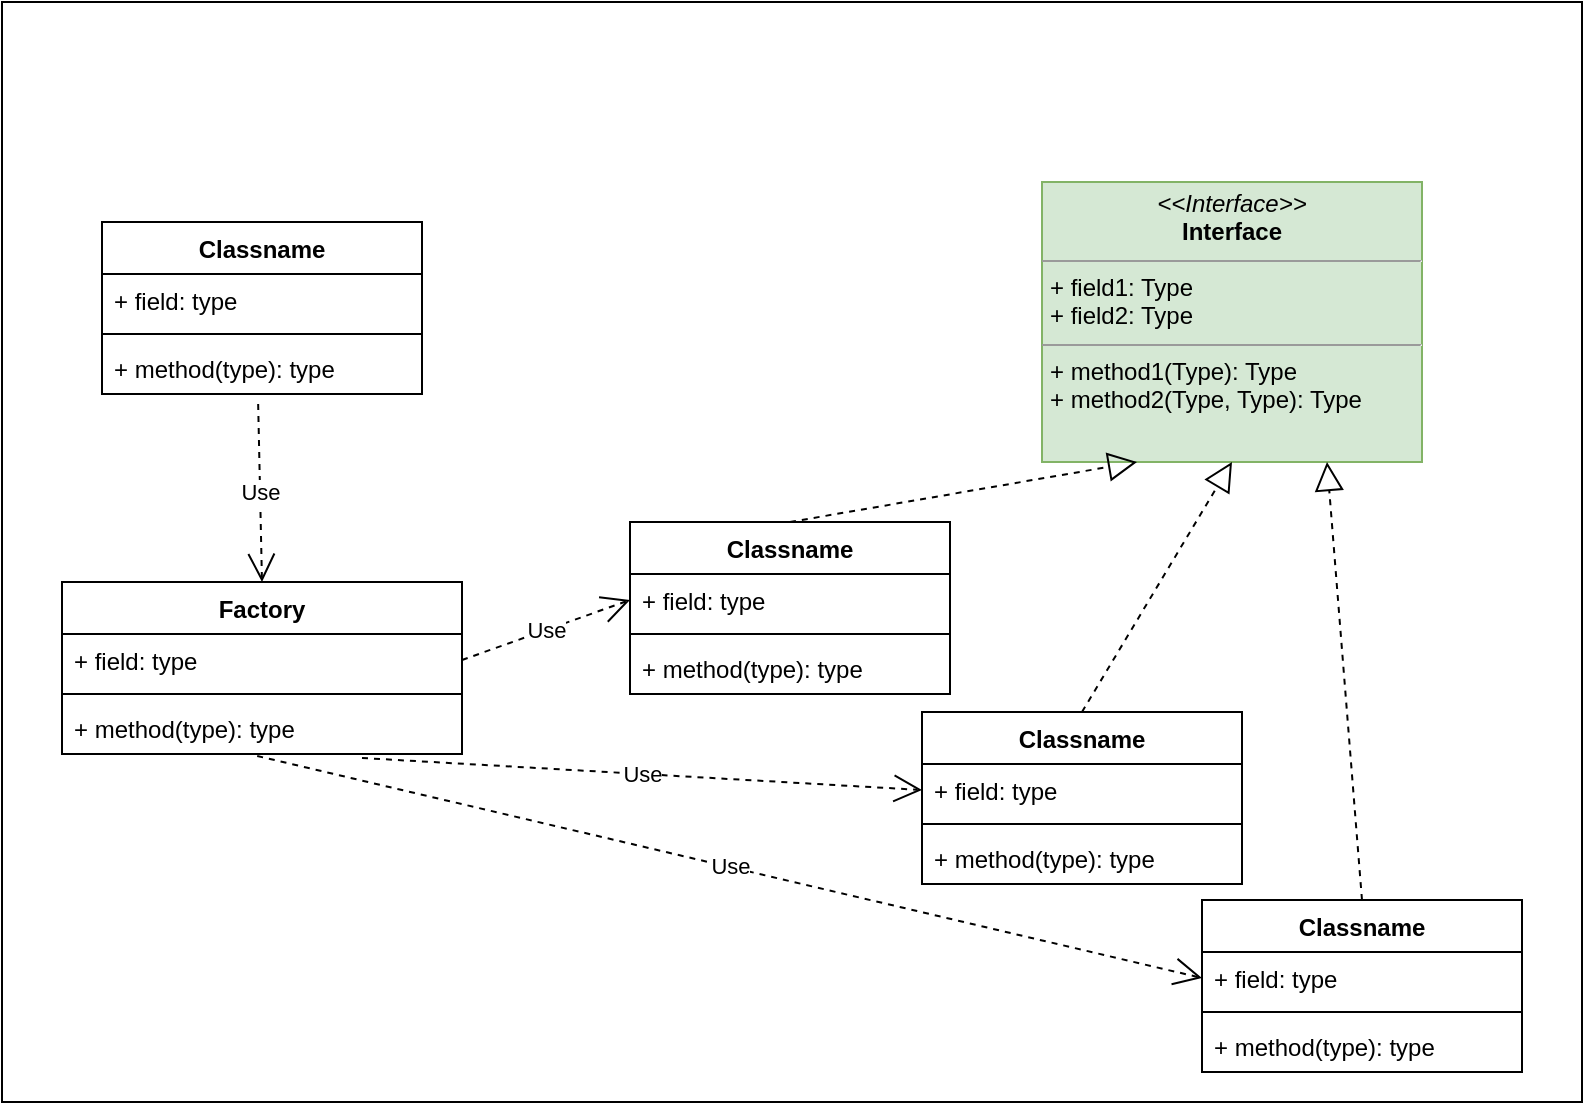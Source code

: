 <mxfile version="16.1.2" type="github">
  <diagram id="5WbMa0QUypY5rfFKyeOs" name="Page-1">
    <mxGraphModel dx="1000" dy="658" grid="1" gridSize="10" guides="1" tooltips="1" connect="1" arrows="1" fold="1" page="1" pageScale="1" pageWidth="827" pageHeight="1169" math="0" shadow="0">
      <root>
        <mxCell id="0" />
        <mxCell id="1" parent="0" />
        <mxCell id="dzUyrbTU4UxHSOgu5m71-33" value="Object" style="html=1;" vertex="1" parent="1">
          <mxGeometry x="20" y="50" width="790" height="550" as="geometry" />
        </mxCell>
        <mxCell id="dzUyrbTU4UxHSOgu5m71-1" value="&lt;p style=&quot;margin:0px;margin-top:4px;text-align:center;&quot;&gt;&lt;i&gt;&amp;lt;&amp;lt;Interface&amp;gt;&amp;gt;&lt;/i&gt;&lt;br/&gt;&lt;b&gt;Interface&lt;/b&gt;&lt;/p&gt;&lt;hr size=&quot;1&quot;/&gt;&lt;p style=&quot;margin:0px;margin-left:4px;&quot;&gt;+ field1: Type&lt;br/&gt;+ field2: Type&lt;/p&gt;&lt;hr size=&quot;1&quot;/&gt;&lt;p style=&quot;margin:0px;margin-left:4px;&quot;&gt;+ method1(Type): Type&lt;br/&gt;+ method2(Type, Type): Type&lt;/p&gt;" style="verticalAlign=top;align=left;overflow=fill;fontSize=12;fontFamily=Helvetica;html=1;fillColor=#d5e8d4;strokeColor=#82b366;" vertex="1" parent="1">
          <mxGeometry x="540" y="140" width="190" height="140" as="geometry" />
        </mxCell>
        <mxCell id="dzUyrbTU4UxHSOgu5m71-2" value="Classname" style="swimlane;fontStyle=1;align=center;verticalAlign=top;childLayout=stackLayout;horizontal=1;startSize=26;horizontalStack=0;resizeParent=1;resizeParentMax=0;resizeLast=0;collapsible=1;marginBottom=0;" vertex="1" parent="1">
          <mxGeometry x="334" y="310" width="160" height="86" as="geometry" />
        </mxCell>
        <mxCell id="dzUyrbTU4UxHSOgu5m71-3" value="+ field: type" style="text;strokeColor=none;fillColor=none;align=left;verticalAlign=top;spacingLeft=4;spacingRight=4;overflow=hidden;rotatable=0;points=[[0,0.5],[1,0.5]];portConstraint=eastwest;" vertex="1" parent="dzUyrbTU4UxHSOgu5m71-2">
          <mxGeometry y="26" width="160" height="26" as="geometry" />
        </mxCell>
        <mxCell id="dzUyrbTU4UxHSOgu5m71-4" value="" style="line;strokeWidth=1;fillColor=none;align=left;verticalAlign=middle;spacingTop=-1;spacingLeft=3;spacingRight=3;rotatable=0;labelPosition=right;points=[];portConstraint=eastwest;" vertex="1" parent="dzUyrbTU4UxHSOgu5m71-2">
          <mxGeometry y="52" width="160" height="8" as="geometry" />
        </mxCell>
        <mxCell id="dzUyrbTU4UxHSOgu5m71-5" value="+ method(type): type" style="text;strokeColor=none;fillColor=none;align=left;verticalAlign=top;spacingLeft=4;spacingRight=4;overflow=hidden;rotatable=0;points=[[0,0.5],[1,0.5]];portConstraint=eastwest;" vertex="1" parent="dzUyrbTU4UxHSOgu5m71-2">
          <mxGeometry y="60" width="160" height="26" as="geometry" />
        </mxCell>
        <mxCell id="dzUyrbTU4UxHSOgu5m71-6" value="Classname" style="swimlane;fontStyle=1;align=center;verticalAlign=top;childLayout=stackLayout;horizontal=1;startSize=26;horizontalStack=0;resizeParent=1;resizeParentMax=0;resizeLast=0;collapsible=1;marginBottom=0;" vertex="1" parent="1">
          <mxGeometry x="480" y="405" width="160" height="86" as="geometry" />
        </mxCell>
        <mxCell id="dzUyrbTU4UxHSOgu5m71-7" value="+ field: type" style="text;strokeColor=none;fillColor=none;align=left;verticalAlign=top;spacingLeft=4;spacingRight=4;overflow=hidden;rotatable=0;points=[[0,0.5],[1,0.5]];portConstraint=eastwest;" vertex="1" parent="dzUyrbTU4UxHSOgu5m71-6">
          <mxGeometry y="26" width="160" height="26" as="geometry" />
        </mxCell>
        <mxCell id="dzUyrbTU4UxHSOgu5m71-8" value="" style="line;strokeWidth=1;fillColor=none;align=left;verticalAlign=middle;spacingTop=-1;spacingLeft=3;spacingRight=3;rotatable=0;labelPosition=right;points=[];portConstraint=eastwest;" vertex="1" parent="dzUyrbTU4UxHSOgu5m71-6">
          <mxGeometry y="52" width="160" height="8" as="geometry" />
        </mxCell>
        <mxCell id="dzUyrbTU4UxHSOgu5m71-9" value="+ method(type): type" style="text;strokeColor=none;fillColor=none;align=left;verticalAlign=top;spacingLeft=4;spacingRight=4;overflow=hidden;rotatable=0;points=[[0,0.5],[1,0.5]];portConstraint=eastwest;" vertex="1" parent="dzUyrbTU4UxHSOgu5m71-6">
          <mxGeometry y="60" width="160" height="26" as="geometry" />
        </mxCell>
        <mxCell id="dzUyrbTU4UxHSOgu5m71-10" value="Classname" style="swimlane;fontStyle=1;align=center;verticalAlign=top;childLayout=stackLayout;horizontal=1;startSize=26;horizontalStack=0;resizeParent=1;resizeParentMax=0;resizeLast=0;collapsible=1;marginBottom=0;" vertex="1" parent="1">
          <mxGeometry x="620" y="499" width="160" height="86" as="geometry" />
        </mxCell>
        <mxCell id="dzUyrbTU4UxHSOgu5m71-11" value="+ field: type" style="text;strokeColor=none;fillColor=none;align=left;verticalAlign=top;spacingLeft=4;spacingRight=4;overflow=hidden;rotatable=0;points=[[0,0.5],[1,0.5]];portConstraint=eastwest;" vertex="1" parent="dzUyrbTU4UxHSOgu5m71-10">
          <mxGeometry y="26" width="160" height="26" as="geometry" />
        </mxCell>
        <mxCell id="dzUyrbTU4UxHSOgu5m71-12" value="" style="line;strokeWidth=1;fillColor=none;align=left;verticalAlign=middle;spacingTop=-1;spacingLeft=3;spacingRight=3;rotatable=0;labelPosition=right;points=[];portConstraint=eastwest;" vertex="1" parent="dzUyrbTU4UxHSOgu5m71-10">
          <mxGeometry y="52" width="160" height="8" as="geometry" />
        </mxCell>
        <mxCell id="dzUyrbTU4UxHSOgu5m71-13" value="+ method(type): type" style="text;strokeColor=none;fillColor=none;align=left;verticalAlign=top;spacingLeft=4;spacingRight=4;overflow=hidden;rotatable=0;points=[[0,0.5],[1,0.5]];portConstraint=eastwest;" vertex="1" parent="dzUyrbTU4UxHSOgu5m71-10">
          <mxGeometry y="60" width="160" height="26" as="geometry" />
        </mxCell>
        <mxCell id="dzUyrbTU4UxHSOgu5m71-15" value="" style="endArrow=block;dashed=1;endFill=0;endSize=12;html=1;rounded=0;exitX=0.5;exitY=0;exitDx=0;exitDy=0;entryX=0.25;entryY=1;entryDx=0;entryDy=0;" edge="1" parent="1" source="dzUyrbTU4UxHSOgu5m71-2" target="dzUyrbTU4UxHSOgu5m71-1">
          <mxGeometry width="160" relative="1" as="geometry">
            <mxPoint x="330" y="310" as="sourcePoint" />
            <mxPoint x="490" y="310" as="targetPoint" />
          </mxGeometry>
        </mxCell>
        <mxCell id="dzUyrbTU4UxHSOgu5m71-17" value="" style="endArrow=block;dashed=1;endFill=0;endSize=12;html=1;rounded=0;exitX=0.5;exitY=0;exitDx=0;exitDy=0;entryX=0.5;entryY=1;entryDx=0;entryDy=0;" edge="1" parent="1" source="dzUyrbTU4UxHSOgu5m71-6" target="dzUyrbTU4UxHSOgu5m71-1">
          <mxGeometry width="160" relative="1" as="geometry">
            <mxPoint x="330" y="310" as="sourcePoint" />
            <mxPoint x="490" y="310" as="targetPoint" />
          </mxGeometry>
        </mxCell>
        <mxCell id="dzUyrbTU4UxHSOgu5m71-18" value="" style="endArrow=block;dashed=1;endFill=0;endSize=12;html=1;rounded=0;exitX=0.5;exitY=0;exitDx=0;exitDy=0;entryX=0.75;entryY=1;entryDx=0;entryDy=0;" edge="1" parent="1" source="dzUyrbTU4UxHSOgu5m71-10" target="dzUyrbTU4UxHSOgu5m71-1">
          <mxGeometry width="160" relative="1" as="geometry">
            <mxPoint x="570" y="420" as="sourcePoint" />
            <mxPoint x="605" y="280" as="targetPoint" />
          </mxGeometry>
        </mxCell>
        <mxCell id="dzUyrbTU4UxHSOgu5m71-19" value="Factory" style="swimlane;fontStyle=1;align=center;verticalAlign=top;childLayout=stackLayout;horizontal=1;startSize=26;horizontalStack=0;resizeParent=1;resizeParentMax=0;resizeLast=0;collapsible=1;marginBottom=0;" vertex="1" parent="1">
          <mxGeometry x="50" y="340" width="200" height="86" as="geometry" />
        </mxCell>
        <mxCell id="dzUyrbTU4UxHSOgu5m71-20" value="+ field: type" style="text;strokeColor=none;fillColor=none;align=left;verticalAlign=top;spacingLeft=4;spacingRight=4;overflow=hidden;rotatable=0;points=[[0,0.5],[1,0.5]];portConstraint=eastwest;" vertex="1" parent="dzUyrbTU4UxHSOgu5m71-19">
          <mxGeometry y="26" width="200" height="26" as="geometry" />
        </mxCell>
        <mxCell id="dzUyrbTU4UxHSOgu5m71-21" value="" style="line;strokeWidth=1;fillColor=none;align=left;verticalAlign=middle;spacingTop=-1;spacingLeft=3;spacingRight=3;rotatable=0;labelPosition=right;points=[];portConstraint=eastwest;" vertex="1" parent="dzUyrbTU4UxHSOgu5m71-19">
          <mxGeometry y="52" width="200" height="8" as="geometry" />
        </mxCell>
        <mxCell id="dzUyrbTU4UxHSOgu5m71-22" value="+ method(type): type" style="text;strokeColor=none;fillColor=none;align=left;verticalAlign=top;spacingLeft=4;spacingRight=4;overflow=hidden;rotatable=0;points=[[0,0.5],[1,0.5]];portConstraint=eastwest;" vertex="1" parent="dzUyrbTU4UxHSOgu5m71-19">
          <mxGeometry y="60" width="200" height="26" as="geometry" />
        </mxCell>
        <mxCell id="dzUyrbTU4UxHSOgu5m71-23" value="Use" style="endArrow=open;endSize=12;dashed=1;html=1;rounded=0;exitX=0.75;exitY=1.077;exitDx=0;exitDy=0;entryX=0;entryY=0.5;entryDx=0;entryDy=0;exitPerimeter=0;" edge="1" parent="1" source="dzUyrbTU4UxHSOgu5m71-22" target="dzUyrbTU4UxHSOgu5m71-7">
          <mxGeometry width="160" relative="1" as="geometry">
            <mxPoint x="330" y="310" as="sourcePoint" />
            <mxPoint x="490" y="310" as="targetPoint" />
          </mxGeometry>
        </mxCell>
        <mxCell id="dzUyrbTU4UxHSOgu5m71-25" value="Use" style="endArrow=open;endSize=12;dashed=1;html=1;rounded=0;exitX=1;exitY=0.5;exitDx=0;exitDy=0;entryX=0;entryY=0.5;entryDx=0;entryDy=0;" edge="1" parent="1" source="dzUyrbTU4UxHSOgu5m71-20" target="dzUyrbTU4UxHSOgu5m71-3">
          <mxGeometry width="160" relative="1" as="geometry">
            <mxPoint x="330" y="310" as="sourcePoint" />
            <mxPoint x="490" y="310" as="targetPoint" />
          </mxGeometry>
        </mxCell>
        <mxCell id="dzUyrbTU4UxHSOgu5m71-26" value="Use" style="endArrow=open;endSize=12;dashed=1;html=1;rounded=0;exitX=0.488;exitY=1.038;exitDx=0;exitDy=0;exitPerimeter=0;entryX=0;entryY=0.5;entryDx=0;entryDy=0;" edge="1" parent="1" source="dzUyrbTU4UxHSOgu5m71-22" target="dzUyrbTU4UxHSOgu5m71-11">
          <mxGeometry width="160" relative="1" as="geometry">
            <mxPoint x="330" y="310" as="sourcePoint" />
            <mxPoint x="490" y="310" as="targetPoint" />
          </mxGeometry>
        </mxCell>
        <mxCell id="dzUyrbTU4UxHSOgu5m71-28" value="Classname" style="swimlane;fontStyle=1;align=center;verticalAlign=top;childLayout=stackLayout;horizontal=1;startSize=26;horizontalStack=0;resizeParent=1;resizeParentMax=0;resizeLast=0;collapsible=1;marginBottom=0;" vertex="1" parent="1">
          <mxGeometry x="70" y="160" width="160" height="86" as="geometry" />
        </mxCell>
        <mxCell id="dzUyrbTU4UxHSOgu5m71-29" value="+ field: type" style="text;strokeColor=none;fillColor=none;align=left;verticalAlign=top;spacingLeft=4;spacingRight=4;overflow=hidden;rotatable=0;points=[[0,0.5],[1,0.5]];portConstraint=eastwest;" vertex="1" parent="dzUyrbTU4UxHSOgu5m71-28">
          <mxGeometry y="26" width="160" height="26" as="geometry" />
        </mxCell>
        <mxCell id="dzUyrbTU4UxHSOgu5m71-30" value="" style="line;strokeWidth=1;fillColor=none;align=left;verticalAlign=middle;spacingTop=-1;spacingLeft=3;spacingRight=3;rotatable=0;labelPosition=right;points=[];portConstraint=eastwest;" vertex="1" parent="dzUyrbTU4UxHSOgu5m71-28">
          <mxGeometry y="52" width="160" height="8" as="geometry" />
        </mxCell>
        <mxCell id="dzUyrbTU4UxHSOgu5m71-31" value="+ method(type): type" style="text;strokeColor=none;fillColor=none;align=left;verticalAlign=top;spacingLeft=4;spacingRight=4;overflow=hidden;rotatable=0;points=[[0,0.5],[1,0.5]];portConstraint=eastwest;" vertex="1" parent="dzUyrbTU4UxHSOgu5m71-28">
          <mxGeometry y="60" width="160" height="26" as="geometry" />
        </mxCell>
        <mxCell id="dzUyrbTU4UxHSOgu5m71-32" value="Use" style="endArrow=open;endSize=12;dashed=1;html=1;rounded=0;exitX=0.488;exitY=1.192;exitDx=0;exitDy=0;exitPerimeter=0;entryX=0.5;entryY=0;entryDx=0;entryDy=0;" edge="1" parent="1" source="dzUyrbTU4UxHSOgu5m71-31" target="dzUyrbTU4UxHSOgu5m71-19">
          <mxGeometry width="160" relative="1" as="geometry">
            <mxPoint x="330" y="310" as="sourcePoint" />
            <mxPoint x="490" y="310" as="targetPoint" />
          </mxGeometry>
        </mxCell>
      </root>
    </mxGraphModel>
  </diagram>
</mxfile>
